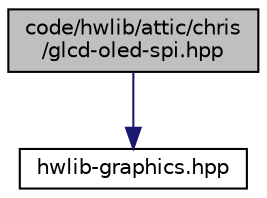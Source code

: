 digraph "code/hwlib/attic/chris/glcd-oled-spi.hpp"
{
  edge [fontname="Helvetica",fontsize="10",labelfontname="Helvetica",labelfontsize="10"];
  node [fontname="Helvetica",fontsize="10",shape=record];
  Node0 [label="code/hwlib/attic/chris\l/glcd-oled-spi.hpp",height=0.2,width=0.4,color="black", fillcolor="grey75", style="filled", fontcolor="black"];
  Node0 -> Node1 [color="midnightblue",fontsize="10",style="solid",fontname="Helvetica"];
  Node1 [label="hwlib-graphics.hpp",height=0.2,width=0.4,color="black", fillcolor="white", style="filled",URL="$hwlib-graphics_8hpp.html"];
}
